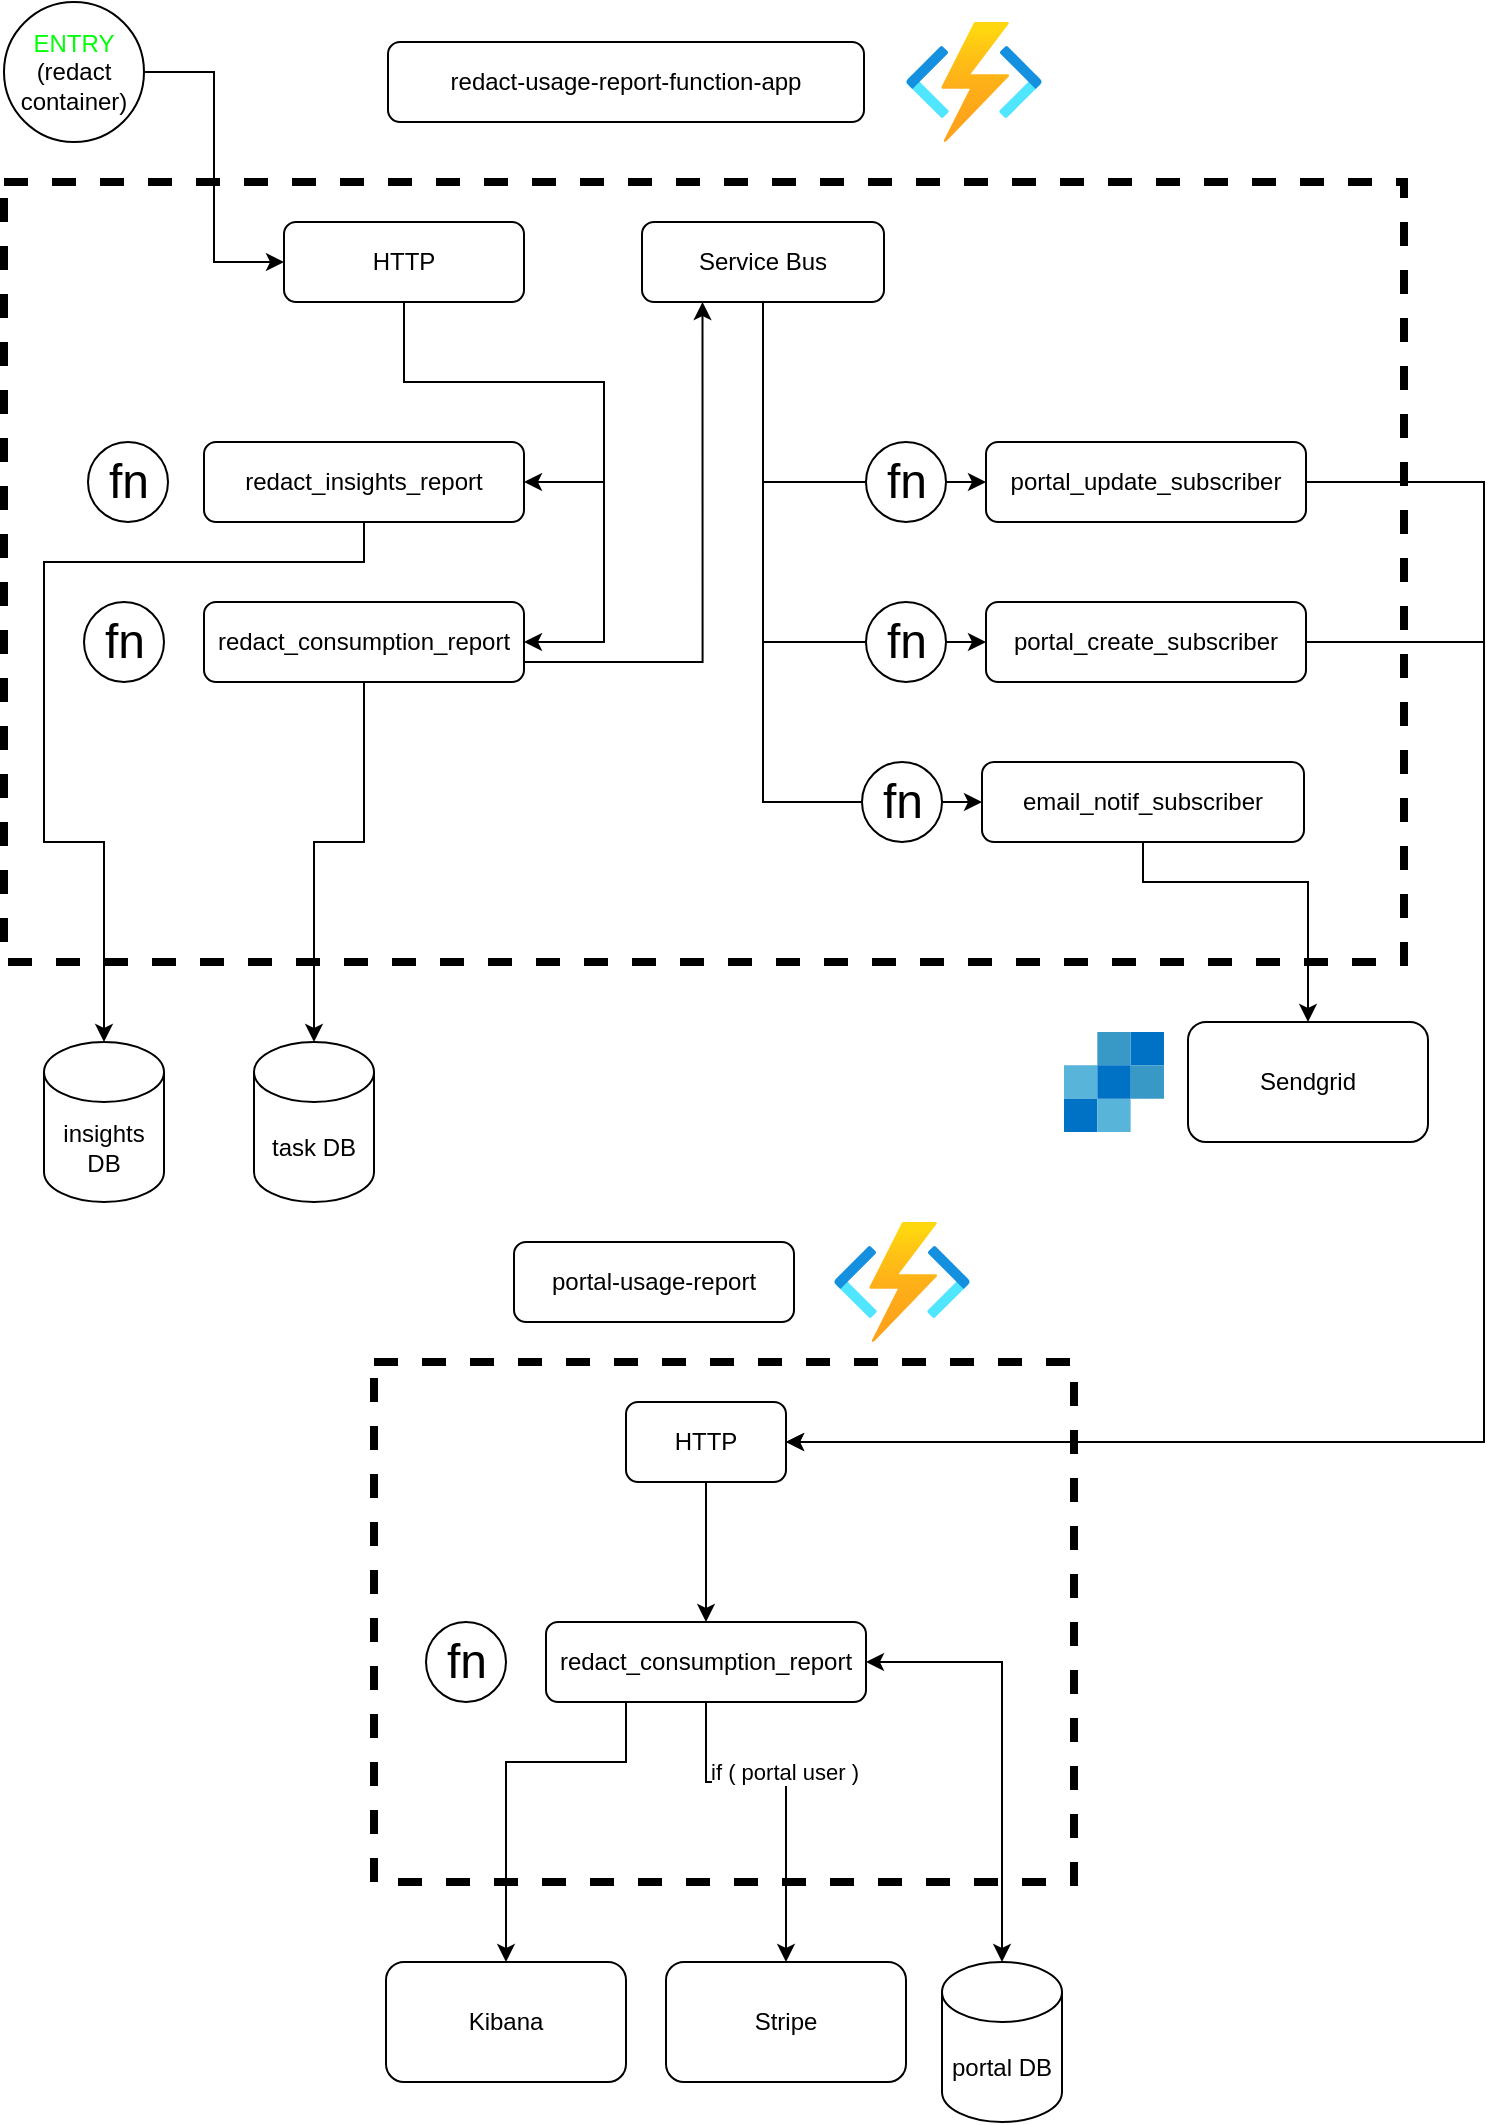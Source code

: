 <mxfile version="20.0.1" type="github">
  <diagram id="U7wkZaxhBlG10BxvGz5J" name="Page-1">
    <mxGraphModel dx="1767" dy="1126" grid="1" gridSize="10" guides="1" tooltips="1" connect="1" arrows="1" fold="1" page="1" pageScale="1" pageWidth="850" pageHeight="1100" math="0" shadow="0">
      <root>
        <mxCell id="0" />
        <mxCell id="1" parent="0" />
        <mxCell id="w1aYAqF34BOKzriyAnUL-1" value="" style="rounded=0;whiteSpace=wrap;html=1;strokeWidth=4;fillColor=none;dashed=1;" vertex="1" parent="1">
          <mxGeometry x="255" y="700" width="350" height="260" as="geometry" />
        </mxCell>
        <mxCell id="w1aYAqF34BOKzriyAnUL-2" value="" style="rounded=0;whiteSpace=wrap;html=1;strokeWidth=4;fillColor=none;dashed=1;" vertex="1" parent="1">
          <mxGeometry x="70" y="110" width="700" height="390" as="geometry" />
        </mxCell>
        <mxCell id="w1aYAqF34BOKzriyAnUL-3" value="redact-usage-report-function-app" style="rounded=1;whiteSpace=wrap;html=1;" vertex="1" parent="1">
          <mxGeometry x="262" y="40" width="238" height="40" as="geometry" />
        </mxCell>
        <mxCell id="w1aYAqF34BOKzriyAnUL-4" value="portal-usage-report" style="rounded=1;whiteSpace=wrap;html=1;" vertex="1" parent="1">
          <mxGeometry x="325" y="640" width="140" height="40" as="geometry" />
        </mxCell>
        <mxCell id="w1aYAqF34BOKzriyAnUL-5" value="task DB" style="shape=cylinder3;whiteSpace=wrap;html=1;boundedLbl=1;backgroundOutline=1;size=15;rounded=0;strokeWidth=1;fillColor=default;" vertex="1" parent="1">
          <mxGeometry x="195" y="540" width="60" height="80" as="geometry" />
        </mxCell>
        <mxCell id="w1aYAqF34BOKzriyAnUL-6" value="insights DB" style="shape=cylinder3;whiteSpace=wrap;html=1;boundedLbl=1;backgroundOutline=1;size=15;rounded=0;strokeWidth=1;fillColor=default;" vertex="1" parent="1">
          <mxGeometry x="90" y="540" width="60" height="80" as="geometry" />
        </mxCell>
        <mxCell id="w1aYAqF34BOKzriyAnUL-7" style="edgeStyle=orthogonalEdgeStyle;rounded=0;orthogonalLoop=1;jettySize=auto;html=1;entryX=1;entryY=0.5;entryDx=0;entryDy=0;startArrow=classic;startFill=1;exitX=0.5;exitY=0;exitDx=0;exitDy=0;exitPerimeter=0;" edge="1" parent="1" source="w1aYAqF34BOKzriyAnUL-8" target="w1aYAqF34BOKzriyAnUL-20">
          <mxGeometry relative="1" as="geometry">
            <Array as="points">
              <mxPoint x="569" y="850" />
            </Array>
          </mxGeometry>
        </mxCell>
        <mxCell id="w1aYAqF34BOKzriyAnUL-8" value="portal DB" style="shape=cylinder3;whiteSpace=wrap;html=1;boundedLbl=1;backgroundOutline=1;size=15;rounded=0;strokeWidth=1;fillColor=default;" vertex="1" parent="1">
          <mxGeometry x="539" y="1000" width="60" height="80" as="geometry" />
        </mxCell>
        <mxCell id="w1aYAqF34BOKzriyAnUL-9" value="Stripe" style="rounded=1;whiteSpace=wrap;html=1;strokeWidth=1;fillColor=default;" vertex="1" parent="1">
          <mxGeometry x="401" y="1000" width="120" height="60" as="geometry" />
        </mxCell>
        <mxCell id="w1aYAqF34BOKzriyAnUL-10" style="edgeStyle=orthogonalEdgeStyle;rounded=0;orthogonalLoop=1;jettySize=auto;html=1;entryX=0;entryY=0.5;entryDx=0;entryDy=0;startArrow=none;startFill=0;" edge="1" parent="1" source="w1aYAqF34BOKzriyAnUL-13" target="w1aYAqF34BOKzriyAnUL-29">
          <mxGeometry relative="1" as="geometry">
            <Array as="points">
              <mxPoint x="449" y="260" />
            </Array>
          </mxGeometry>
        </mxCell>
        <mxCell id="w1aYAqF34BOKzriyAnUL-11" style="edgeStyle=orthogonalEdgeStyle;rounded=0;orthogonalLoop=1;jettySize=auto;html=1;entryX=0;entryY=0.5;entryDx=0;entryDy=0;startArrow=none;startFill=0;" edge="1" parent="1" source="w1aYAqF34BOKzriyAnUL-13" target="w1aYAqF34BOKzriyAnUL-32">
          <mxGeometry relative="1" as="geometry">
            <Array as="points">
              <mxPoint x="449" y="340" />
            </Array>
          </mxGeometry>
        </mxCell>
        <mxCell id="w1aYAqF34BOKzriyAnUL-12" style="edgeStyle=orthogonalEdgeStyle;rounded=0;orthogonalLoop=1;jettySize=auto;html=1;entryX=0;entryY=0.5;entryDx=0;entryDy=0;startArrow=none;startFill=0;" edge="1" parent="1" source="w1aYAqF34BOKzriyAnUL-13" target="w1aYAqF34BOKzriyAnUL-35">
          <mxGeometry relative="1" as="geometry">
            <Array as="points">
              <mxPoint x="449" y="420" />
            </Array>
          </mxGeometry>
        </mxCell>
        <mxCell id="w1aYAqF34BOKzriyAnUL-13" value="Service Bus" style="rounded=1;whiteSpace=wrap;html=1;strokeWidth=1;fillColor=default;" vertex="1" parent="1">
          <mxGeometry x="389" y="130" width="121" height="40" as="geometry" />
        </mxCell>
        <mxCell id="w1aYAqF34BOKzriyAnUL-14" value="" style="aspect=fixed;html=1;points=[];align=center;image;fontSize=12;image=img/lib/azure2/compute/Function_Apps.svg;rounded=0;strokeWidth=1;fillColor=default;" vertex="1" parent="1">
          <mxGeometry x="485" y="630" width="68" height="60" as="geometry" />
        </mxCell>
        <mxCell id="w1aYAqF34BOKzriyAnUL-15" value="" style="aspect=fixed;html=1;points=[];align=center;image;fontSize=12;image=img/lib/azure2/compute/Function_Apps.svg;rounded=0;strokeWidth=1;fillColor=default;" vertex="1" parent="1">
          <mxGeometry x="521" y="30" width="68" height="60" as="geometry" />
        </mxCell>
        <mxCell id="w1aYAqF34BOKzriyAnUL-16" value="fn" style="shape=mxgraph.electrical.abstract.function;html=1;shadow=0;dashed=0;align=center;strokeWidth=1;fontSize=24;rounded=0;fillColor=default;" vertex="1" parent="1">
          <mxGeometry x="281" y="830" width="40" height="40" as="geometry" />
        </mxCell>
        <mxCell id="w1aYAqF34BOKzriyAnUL-17" style="edgeStyle=orthogonalEdgeStyle;rounded=0;orthogonalLoop=1;jettySize=auto;html=1;entryX=0.5;entryY=0;entryDx=0;entryDy=0;" edge="1" parent="1" source="w1aYAqF34BOKzriyAnUL-20" target="w1aYAqF34BOKzriyAnUL-9">
          <mxGeometry relative="1" as="geometry">
            <Array as="points">
              <mxPoint x="421" y="910" />
              <mxPoint x="461" y="910" />
            </Array>
          </mxGeometry>
        </mxCell>
        <mxCell id="w1aYAqF34BOKzriyAnUL-18" value="if ( portal user )" style="edgeLabel;html=1;align=center;verticalAlign=middle;resizable=0;points=[];" vertex="1" connectable="0" parent="w1aYAqF34BOKzriyAnUL-17">
          <mxGeometry x="-0.075" y="5" relative="1" as="geometry">
            <mxPoint as="offset" />
          </mxGeometry>
        </mxCell>
        <mxCell id="w1aYAqF34BOKzriyAnUL-19" style="edgeStyle=orthogonalEdgeStyle;rounded=0;orthogonalLoop=1;jettySize=auto;html=1;entryX=0.5;entryY=0;entryDx=0;entryDy=0;" edge="1" parent="1" source="w1aYAqF34BOKzriyAnUL-20" target="w1aYAqF34BOKzriyAnUL-23">
          <mxGeometry relative="1" as="geometry">
            <Array as="points">
              <mxPoint x="381" y="900" />
              <mxPoint x="321" y="900" />
            </Array>
          </mxGeometry>
        </mxCell>
        <mxCell id="w1aYAqF34BOKzriyAnUL-20" value="redact_consumption_report" style="rounded=1;whiteSpace=wrap;html=1;" vertex="1" parent="1">
          <mxGeometry x="341" y="830" width="160" height="40" as="geometry" />
        </mxCell>
        <mxCell id="w1aYAqF34BOKzriyAnUL-21" style="edgeStyle=orthogonalEdgeStyle;rounded=0;orthogonalLoop=1;jettySize=auto;html=1;entryX=0.5;entryY=0;entryDx=0;entryDy=0;" edge="1" parent="1" source="w1aYAqF34BOKzriyAnUL-22" target="w1aYAqF34BOKzriyAnUL-20">
          <mxGeometry relative="1" as="geometry" />
        </mxCell>
        <mxCell id="w1aYAqF34BOKzriyAnUL-22" value="HTTP" style="rounded=1;whiteSpace=wrap;html=1;strokeWidth=1;fillColor=default;" vertex="1" parent="1">
          <mxGeometry x="381" y="720" width="80" height="40" as="geometry" />
        </mxCell>
        <mxCell id="w1aYAqF34BOKzriyAnUL-23" value="Kibana" style="rounded=1;whiteSpace=wrap;html=1;strokeWidth=1;fillColor=default;" vertex="1" parent="1">
          <mxGeometry x="261" y="1000" width="120" height="60" as="geometry" />
        </mxCell>
        <mxCell id="w1aYAqF34BOKzriyAnUL-24" style="edgeStyle=orthogonalEdgeStyle;rounded=0;orthogonalLoop=1;jettySize=auto;html=1;entryX=1;entryY=0.5;entryDx=0;entryDy=0;startArrow=none;startFill=0;" edge="1" parent="1" source="w1aYAqF34BOKzriyAnUL-26" target="w1aYAqF34BOKzriyAnUL-42">
          <mxGeometry relative="1" as="geometry">
            <Array as="points">
              <mxPoint x="270" y="210" />
              <mxPoint x="370" y="210" />
              <mxPoint x="370" y="260" />
            </Array>
          </mxGeometry>
        </mxCell>
        <mxCell id="w1aYAqF34BOKzriyAnUL-25" style="edgeStyle=orthogonalEdgeStyle;rounded=0;orthogonalLoop=1;jettySize=auto;html=1;entryX=1;entryY=0.5;entryDx=0;entryDy=0;startArrow=none;startFill=0;" edge="1" parent="1" source="w1aYAqF34BOKzriyAnUL-26" target="w1aYAqF34BOKzriyAnUL-39">
          <mxGeometry relative="1" as="geometry">
            <Array as="points">
              <mxPoint x="270" y="210" />
              <mxPoint x="370" y="210" />
              <mxPoint x="370" y="340" />
            </Array>
          </mxGeometry>
        </mxCell>
        <mxCell id="w1aYAqF34BOKzriyAnUL-26" value="HTTP" style="rounded=1;whiteSpace=wrap;html=1;strokeWidth=1;fillColor=default;" vertex="1" parent="1">
          <mxGeometry x="210" y="130" width="120" height="40" as="geometry" />
        </mxCell>
        <mxCell id="w1aYAqF34BOKzriyAnUL-27" value="fn" style="shape=mxgraph.electrical.abstract.function;html=1;shadow=0;dashed=0;align=center;strokeWidth=1;fontSize=24;rounded=0;fillColor=default;" vertex="1" parent="1">
          <mxGeometry x="501" y="240" width="40" height="40" as="geometry" />
        </mxCell>
        <mxCell id="w1aYAqF34BOKzriyAnUL-28" style="edgeStyle=orthogonalEdgeStyle;rounded=0;orthogonalLoop=1;jettySize=auto;html=1;entryX=1;entryY=0.5;entryDx=0;entryDy=0;startArrow=none;startFill=0;" edge="1" parent="1" source="w1aYAqF34BOKzriyAnUL-29" target="w1aYAqF34BOKzriyAnUL-22">
          <mxGeometry relative="1" as="geometry">
            <Array as="points">
              <mxPoint x="810" y="260" />
              <mxPoint x="810" y="740" />
            </Array>
          </mxGeometry>
        </mxCell>
        <mxCell id="w1aYAqF34BOKzriyAnUL-29" value="portal_update_subscriber" style="rounded=1;whiteSpace=wrap;html=1;" vertex="1" parent="1">
          <mxGeometry x="561" y="240" width="160" height="40" as="geometry" />
        </mxCell>
        <mxCell id="w1aYAqF34BOKzriyAnUL-30" value="fn" style="shape=mxgraph.electrical.abstract.function;html=1;shadow=0;dashed=0;align=center;strokeWidth=1;fontSize=24;rounded=0;fillColor=default;" vertex="1" parent="1">
          <mxGeometry x="501" y="320" width="40" height="40" as="geometry" />
        </mxCell>
        <mxCell id="w1aYAqF34BOKzriyAnUL-31" style="edgeStyle=orthogonalEdgeStyle;rounded=0;orthogonalLoop=1;jettySize=auto;html=1;entryX=1;entryY=0.5;entryDx=0;entryDy=0;startArrow=none;startFill=0;" edge="1" parent="1" source="w1aYAqF34BOKzriyAnUL-32" target="w1aYAqF34BOKzriyAnUL-22">
          <mxGeometry relative="1" as="geometry">
            <Array as="points">
              <mxPoint x="810" y="340" />
              <mxPoint x="810" y="740" />
            </Array>
          </mxGeometry>
        </mxCell>
        <mxCell id="w1aYAqF34BOKzriyAnUL-32" value="portal_create_subscriber" style="rounded=1;whiteSpace=wrap;html=1;" vertex="1" parent="1">
          <mxGeometry x="561" y="320" width="160" height="40" as="geometry" />
        </mxCell>
        <mxCell id="w1aYAqF34BOKzriyAnUL-33" value="fn" style="shape=mxgraph.electrical.abstract.function;html=1;shadow=0;dashed=0;align=center;strokeWidth=1;fontSize=24;rounded=0;fillColor=default;" vertex="1" parent="1">
          <mxGeometry x="499" y="400" width="40" height="40" as="geometry" />
        </mxCell>
        <mxCell id="w1aYAqF34BOKzriyAnUL-34" style="edgeStyle=orthogonalEdgeStyle;rounded=0;orthogonalLoop=1;jettySize=auto;html=1;entryX=0.5;entryY=0;entryDx=0;entryDy=0;startArrow=none;startFill=0;" edge="1" parent="1" source="w1aYAqF34BOKzriyAnUL-35" target="w1aYAqF34BOKzriyAnUL-44">
          <mxGeometry relative="1" as="geometry">
            <Array as="points">
              <mxPoint x="640" y="460" />
              <mxPoint x="722" y="460" />
            </Array>
          </mxGeometry>
        </mxCell>
        <mxCell id="w1aYAqF34BOKzriyAnUL-35" value="email_notif_subscriber" style="rounded=1;whiteSpace=wrap;html=1;" vertex="1" parent="1">
          <mxGeometry x="559" y="400" width="161" height="40" as="geometry" />
        </mxCell>
        <mxCell id="w1aYAqF34BOKzriyAnUL-36" value="fn" style="shape=mxgraph.electrical.abstract.function;html=1;shadow=0;dashed=0;align=center;strokeWidth=1;fontSize=24;rounded=0;fillColor=default;" vertex="1" parent="1">
          <mxGeometry x="112" y="240" width="40" height="40" as="geometry" />
        </mxCell>
        <mxCell id="w1aYAqF34BOKzriyAnUL-37" style="edgeStyle=orthogonalEdgeStyle;rounded=0;orthogonalLoop=1;jettySize=auto;html=1;entryX=0.25;entryY=1;entryDx=0;entryDy=0;startArrow=none;startFill=0;" edge="1" parent="1" source="w1aYAqF34BOKzriyAnUL-39" target="w1aYAqF34BOKzriyAnUL-13">
          <mxGeometry relative="1" as="geometry">
            <Array as="points">
              <mxPoint x="420" y="350" />
            </Array>
          </mxGeometry>
        </mxCell>
        <mxCell id="w1aYAqF34BOKzriyAnUL-38" style="edgeStyle=orthogonalEdgeStyle;rounded=0;orthogonalLoop=1;jettySize=auto;html=1;startArrow=none;startFill=0;" edge="1" parent="1" source="w1aYAqF34BOKzriyAnUL-39" target="w1aYAqF34BOKzriyAnUL-5">
          <mxGeometry relative="1" as="geometry">
            <Array as="points">
              <mxPoint x="250" y="440" />
              <mxPoint x="225" y="440" />
            </Array>
          </mxGeometry>
        </mxCell>
        <mxCell id="w1aYAqF34BOKzriyAnUL-39" value="redact_consumption_report" style="rounded=1;whiteSpace=wrap;html=1;" vertex="1" parent="1">
          <mxGeometry x="170" y="320" width="160" height="40" as="geometry" />
        </mxCell>
        <mxCell id="w1aYAqF34BOKzriyAnUL-40" value="fn" style="shape=mxgraph.electrical.abstract.function;html=1;shadow=0;dashed=0;align=center;strokeWidth=1;fontSize=24;rounded=0;fillColor=default;" vertex="1" parent="1">
          <mxGeometry x="110" y="320" width="40" height="40" as="geometry" />
        </mxCell>
        <mxCell id="w1aYAqF34BOKzriyAnUL-41" style="edgeStyle=orthogonalEdgeStyle;rounded=0;orthogonalLoop=1;jettySize=auto;html=1;entryX=0.5;entryY=0;entryDx=0;entryDy=0;entryPerimeter=0;startArrow=none;startFill=0;" edge="1" parent="1" source="w1aYAqF34BOKzriyAnUL-42" target="w1aYAqF34BOKzriyAnUL-6">
          <mxGeometry relative="1" as="geometry">
            <Array as="points">
              <mxPoint x="250" y="300" />
              <mxPoint x="90" y="300" />
              <mxPoint x="90" y="440" />
              <mxPoint x="120" y="440" />
            </Array>
          </mxGeometry>
        </mxCell>
        <mxCell id="w1aYAqF34BOKzriyAnUL-42" value="redact_insights_report" style="rounded=1;whiteSpace=wrap;html=1;" vertex="1" parent="1">
          <mxGeometry x="170" y="240" width="160" height="40" as="geometry" />
        </mxCell>
        <mxCell id="w1aYAqF34BOKzriyAnUL-43" value="" style="sketch=0;aspect=fixed;html=1;points=[];align=center;image;fontSize=12;image=img/lib/mscae/SendGrid_Accounts.svg;rounded=0;dashed=1;strokeWidth=4;fillColor=none;" vertex="1" parent="1">
          <mxGeometry x="600" y="535" width="50" height="50" as="geometry" />
        </mxCell>
        <mxCell id="w1aYAqF34BOKzriyAnUL-44" value="Sendgrid" style="rounded=1;whiteSpace=wrap;html=1;strokeWidth=1;fillColor=default;" vertex="1" parent="1">
          <mxGeometry x="662" y="530" width="120" height="60" as="geometry" />
        </mxCell>
        <mxCell id="w1aYAqF34BOKzriyAnUL-45" style="edgeStyle=orthogonalEdgeStyle;rounded=0;orthogonalLoop=1;jettySize=auto;html=1;entryX=0;entryY=0.5;entryDx=0;entryDy=0;fontColor=#00FF08;startArrow=none;startFill=0;" edge="1" parent="1" source="w1aYAqF34BOKzriyAnUL-46" target="w1aYAqF34BOKzriyAnUL-26">
          <mxGeometry relative="1" as="geometry" />
        </mxCell>
        <mxCell id="w1aYAqF34BOKzriyAnUL-46" value="&lt;font color=&quot;#00ff08&quot;&gt;ENTRY&lt;/font&gt;&lt;br&gt;(redact container)" style="ellipse;whiteSpace=wrap;html=1;aspect=fixed;rounded=0;strokeWidth=1;fillColor=default;" vertex="1" parent="1">
          <mxGeometry x="70" y="20" width="70" height="70" as="geometry" />
        </mxCell>
      </root>
    </mxGraphModel>
  </diagram>
</mxfile>

